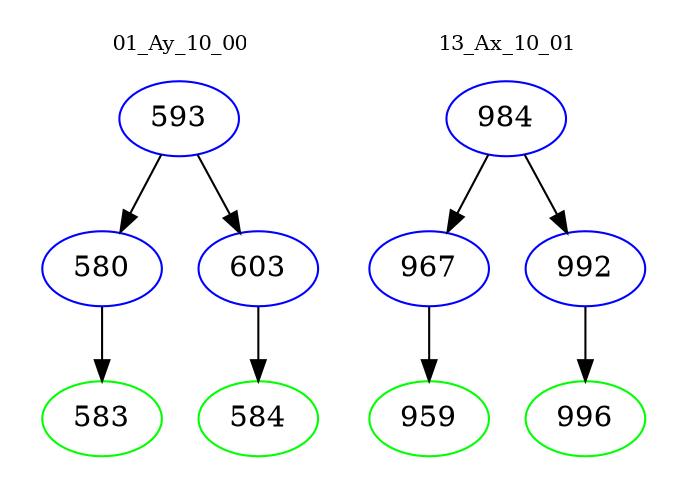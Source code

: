 digraph{
subgraph cluster_0 {
color = white
label = "01_Ay_10_00";
fontsize=10;
T0_593 [label="593", color="blue"]
T0_593 -> T0_580 [color="black"]
T0_580 [label="580", color="blue"]
T0_580 -> T0_583 [color="black"]
T0_583 [label="583", color="green"]
T0_593 -> T0_603 [color="black"]
T0_603 [label="603", color="blue"]
T0_603 -> T0_584 [color="black"]
T0_584 [label="584", color="green"]
}
subgraph cluster_1 {
color = white
label = "13_Ax_10_01";
fontsize=10;
T1_984 [label="984", color="blue"]
T1_984 -> T1_967 [color="black"]
T1_967 [label="967", color="blue"]
T1_967 -> T1_959 [color="black"]
T1_959 [label="959", color="green"]
T1_984 -> T1_992 [color="black"]
T1_992 [label="992", color="blue"]
T1_992 -> T1_996 [color="black"]
T1_996 [label="996", color="green"]
}
}
